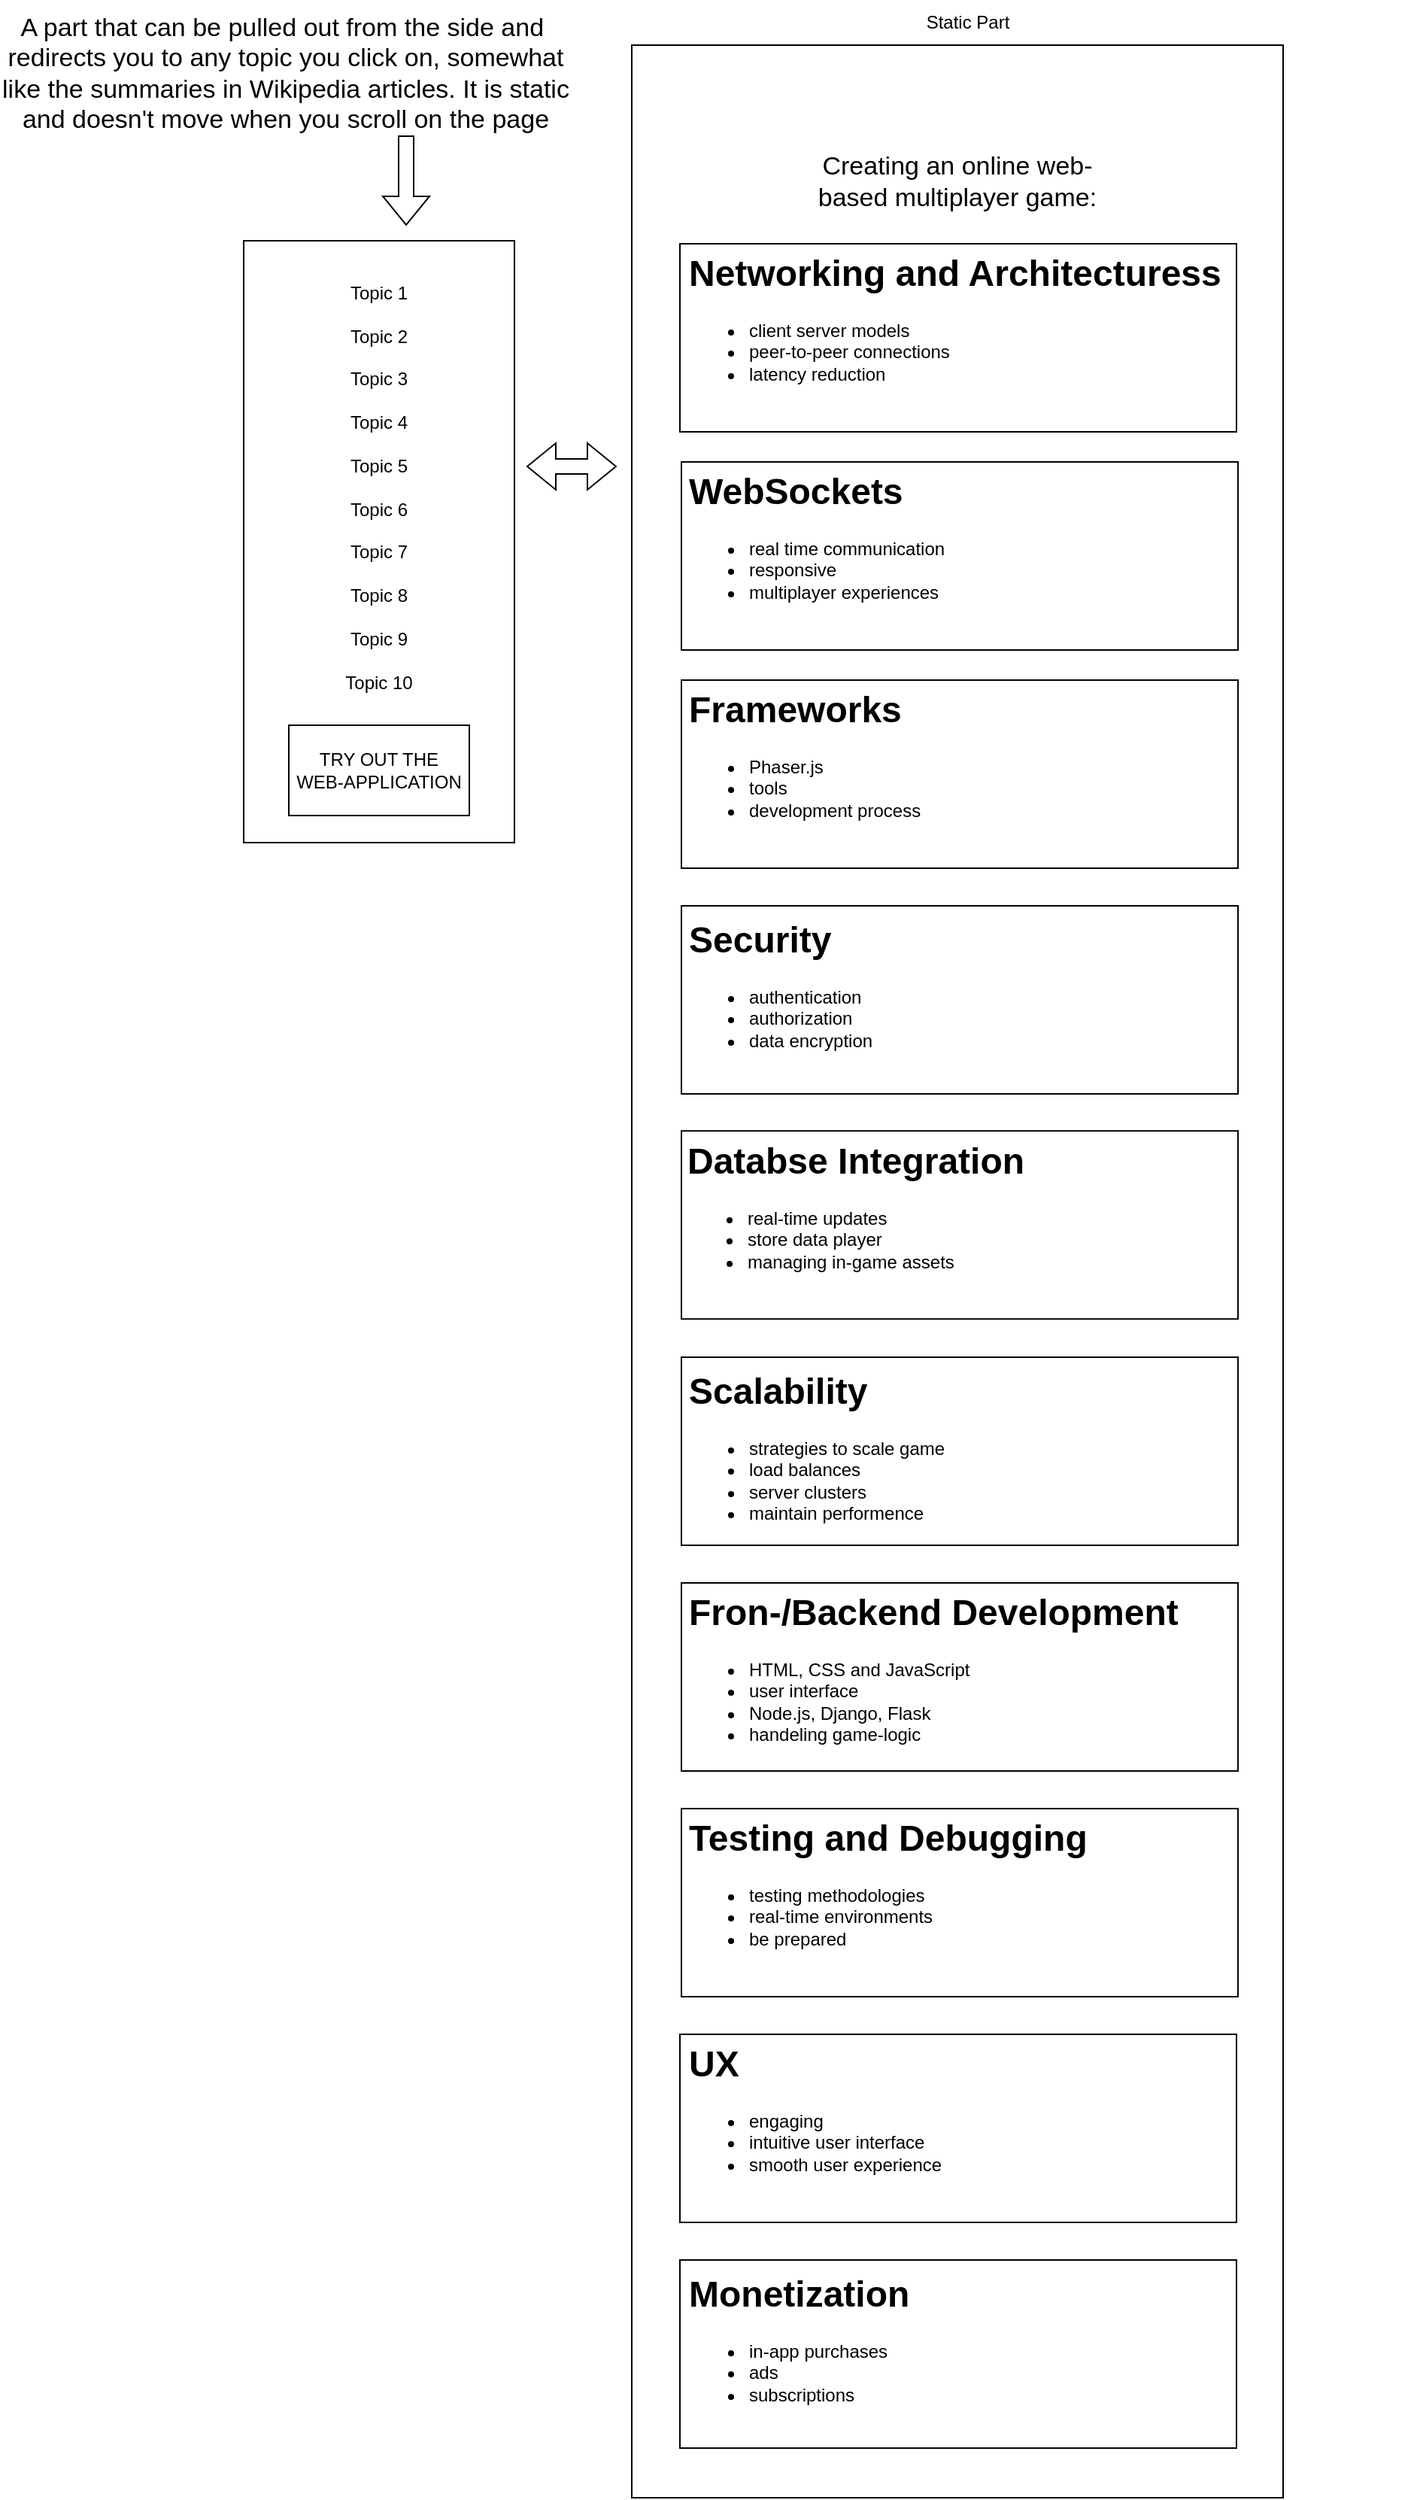 <mxfile version="22.1.16" type="device">
  <diagram name="Seite-1" id="i6jGfShjnSnYsPg9KVX4">
    <mxGraphModel dx="1192" dy="1134" grid="1" gridSize="10" guides="1" tooltips="1" connect="1" arrows="1" fold="1" page="1" pageScale="1" pageWidth="827" pageHeight="1169" math="0" shadow="0">
      <root>
        <mxCell id="0" />
        <mxCell id="1" parent="0" />
        <mxCell id="SXYIJu-yR5kwwIJbwO0r-1" value="" style="rounded=0;whiteSpace=wrap;html=1;" parent="1" vertex="1">
          <mxGeometry x="1490" y="620" width="433" height="1630" as="geometry" />
        </mxCell>
        <mxCell id="SXYIJu-yR5kwwIJbwO0r-2" value="" style="rounded=0;whiteSpace=wrap;html=1;" parent="1" vertex="1">
          <mxGeometry x="1522" y="752" width="370" height="125" as="geometry" />
        </mxCell>
        <mxCell id="SXYIJu-yR5kwwIJbwO0r-3" value="Creating an online web-based multiplayer game:" style="text;html=1;strokeColor=none;fillColor=none;align=center;verticalAlign=middle;whiteSpace=wrap;rounded=0;fontSize=17;" parent="1" vertex="1">
          <mxGeometry x="1611" y="692.5" width="191" height="37.5" as="geometry" />
        </mxCell>
        <mxCell id="SXYIJu-yR5kwwIJbwO0r-4" value="&lt;h1&gt;Networking and Architecturess&lt;/h1&gt;&lt;div&gt;&lt;ul&gt;&lt;li&gt;client server models&lt;/li&gt;&lt;li&gt;peer-to-peer connections&amp;nbsp;&lt;/li&gt;&lt;li&gt;latency reduction&lt;/li&gt;&lt;/ul&gt;&lt;/div&gt;" style="text;html=1;strokeColor=none;fillColor=none;spacing=5;spacingTop=-20;whiteSpace=wrap;overflow=hidden;rounded=0;" parent="1" vertex="1">
          <mxGeometry x="1523" y="752" width="400" height="117.5" as="geometry" />
        </mxCell>
        <mxCell id="SXYIJu-yR5kwwIJbwO0r-5" value="" style="rounded=0;whiteSpace=wrap;html=1;" parent="1" vertex="1">
          <mxGeometry x="1523" y="897" width="370" height="125" as="geometry" />
        </mxCell>
        <mxCell id="SXYIJu-yR5kwwIJbwO0r-6" value="" style="rounded=0;whiteSpace=wrap;html=1;" parent="1" vertex="1">
          <mxGeometry x="1523" y="1042" width="370" height="125" as="geometry" />
        </mxCell>
        <mxCell id="SXYIJu-yR5kwwIJbwO0r-7" value="" style="rounded=0;whiteSpace=wrap;html=1;" parent="1" vertex="1">
          <mxGeometry x="1523" y="1192" width="370" height="125" as="geometry" />
        </mxCell>
        <mxCell id="SXYIJu-yR5kwwIJbwO0r-8" value="" style="rounded=0;whiteSpace=wrap;html=1;" parent="1" vertex="1">
          <mxGeometry x="1523" y="1341.6" width="370" height="125" as="geometry" />
        </mxCell>
        <mxCell id="SXYIJu-yR5kwwIJbwO0r-9" value="" style="rounded=0;whiteSpace=wrap;html=1;" parent="1" vertex="1">
          <mxGeometry x="1523" y="1492" width="370" height="125" as="geometry" />
        </mxCell>
        <mxCell id="SXYIJu-yR5kwwIJbwO0r-10" value="" style="rounded=0;whiteSpace=wrap;html=1;" parent="1" vertex="1">
          <mxGeometry x="1523" y="1642" width="370" height="125" as="geometry" />
        </mxCell>
        <mxCell id="SXYIJu-yR5kwwIJbwO0r-11" value="" style="rounded=0;whiteSpace=wrap;html=1;" parent="1" vertex="1">
          <mxGeometry x="1522" y="1942" width="370" height="125" as="geometry" />
        </mxCell>
        <mxCell id="SXYIJu-yR5kwwIJbwO0r-12" value="" style="rounded=0;whiteSpace=wrap;html=1;" parent="1" vertex="1">
          <mxGeometry x="1523" y="1792" width="370" height="125" as="geometry" />
        </mxCell>
        <mxCell id="SXYIJu-yR5kwwIJbwO0r-13" value="" style="rounded=0;whiteSpace=wrap;html=1;" parent="1" vertex="1">
          <mxGeometry x="1522" y="2092" width="370" height="125" as="geometry" />
        </mxCell>
        <mxCell id="SXYIJu-yR5kwwIJbwO0r-14" value="&lt;h1&gt;WebSockets&lt;/h1&gt;&lt;div&gt;&lt;ul&gt;&lt;li&gt;real time communication&lt;/li&gt;&lt;li&gt;responsive&lt;/li&gt;&lt;li&gt;multiplayer experiences&lt;/li&gt;&lt;/ul&gt;&lt;/div&gt;" style="text;html=1;strokeColor=none;fillColor=none;spacing=5;spacingTop=-20;whiteSpace=wrap;overflow=hidden;rounded=0;" parent="1" vertex="1">
          <mxGeometry x="1523" y="897" width="369" height="120" as="geometry" />
        </mxCell>
        <mxCell id="SXYIJu-yR5kwwIJbwO0r-15" value="&lt;h1&gt;Frameworks&lt;/h1&gt;&lt;div&gt;&lt;ul&gt;&lt;li&gt;Phaser.js&lt;/li&gt;&lt;li&gt;tools&lt;/li&gt;&lt;li&gt;development process&lt;/li&gt;&lt;/ul&gt;&lt;/div&gt;" style="text;html=1;strokeColor=none;fillColor=none;spacing=5;spacingTop=-20;whiteSpace=wrap;overflow=hidden;rounded=0;" parent="1" vertex="1">
          <mxGeometry x="1523" y="1042" width="190" height="120" as="geometry" />
        </mxCell>
        <mxCell id="SXYIJu-yR5kwwIJbwO0r-16" value="&lt;h1&gt;Security&lt;/h1&gt;&lt;div&gt;&lt;ul&gt;&lt;li&gt;authentication&lt;/li&gt;&lt;li&gt;authorization&lt;/li&gt;&lt;li&gt;data encryption&lt;/li&gt;&lt;/ul&gt;&lt;/div&gt;" style="text;html=1;strokeColor=none;fillColor=none;spacing=5;spacingTop=-20;whiteSpace=wrap;overflow=hidden;rounded=0;" parent="1" vertex="1">
          <mxGeometry x="1523" y="1194.5" width="190" height="120" as="geometry" />
        </mxCell>
        <mxCell id="SXYIJu-yR5kwwIJbwO0r-17" value="&lt;h1&gt;Databse Integration&lt;/h1&gt;&lt;div&gt;&lt;ul&gt;&lt;li&gt;real-time updates&lt;/li&gt;&lt;li&gt;store data player&lt;/li&gt;&lt;li&gt;managing in-game assets&lt;/li&gt;&lt;/ul&gt;&lt;/div&gt;" style="text;html=1;strokeColor=none;fillColor=none;spacing=5;spacingTop=-20;whiteSpace=wrap;overflow=hidden;rounded=0;" parent="1" vertex="1">
          <mxGeometry x="1522" y="1341.6" width="330" height="120" as="geometry" />
        </mxCell>
        <mxCell id="SXYIJu-yR5kwwIJbwO0r-18" value="&lt;h1&gt;Scalability&lt;/h1&gt;&lt;div&gt;&lt;ul&gt;&lt;li&gt;strategies to scale game&lt;/li&gt;&lt;li&gt;load balances&lt;/li&gt;&lt;li&gt;server clusters&lt;/li&gt;&lt;li&gt;maintain performence&lt;/li&gt;&lt;/ul&gt;&lt;/div&gt;" style="text;html=1;strokeColor=none;fillColor=none;spacing=5;spacingTop=-20;whiteSpace=wrap;overflow=hidden;rounded=0;" parent="1" vertex="1">
          <mxGeometry x="1523" y="1494.5" width="190" height="120" as="geometry" />
        </mxCell>
        <mxCell id="SXYIJu-yR5kwwIJbwO0r-19" value="&lt;h1&gt;Fron-/Backend Development&lt;/h1&gt;&lt;div&gt;&lt;ul&gt;&lt;li&gt;HTML, CSS and JavaScript&lt;/li&gt;&lt;li&gt;user interface&lt;/li&gt;&lt;li&gt;Node.js, Django, Flask&lt;/li&gt;&lt;li&gt;handeling game-logic&lt;/li&gt;&lt;/ul&gt;&lt;/div&gt;" style="text;html=1;strokeColor=none;fillColor=none;spacing=5;spacingTop=-20;whiteSpace=wrap;overflow=hidden;rounded=0;" parent="1" vertex="1">
          <mxGeometry x="1523" y="1642" width="490" height="110" as="geometry" />
        </mxCell>
        <mxCell id="SXYIJu-yR5kwwIJbwO0r-20" value="&lt;h1&gt;Testing and Debugging&lt;/h1&gt;&lt;div&gt;&lt;ul&gt;&lt;li&gt;&lt;span style=&quot;background-color: initial;&quot;&gt;testing methodologies&lt;/span&gt;&lt;br&gt;&lt;/li&gt;&lt;li&gt;&lt;span style=&quot;background-color: initial;&quot;&gt;real-time environments&lt;/span&gt;&lt;/li&gt;&lt;li&gt;be prepared&lt;/li&gt;&lt;/ul&gt;&lt;/div&gt;" style="text;html=1;strokeColor=none;fillColor=none;spacing=5;spacingTop=-20;whiteSpace=wrap;overflow=hidden;rounded=0;" parent="1" vertex="1">
          <mxGeometry x="1523" y="1792" width="380" height="120" as="geometry" />
        </mxCell>
        <mxCell id="SXYIJu-yR5kwwIJbwO0r-21" value="&lt;h1&gt;UX&lt;/h1&gt;&lt;div&gt;&lt;ul&gt;&lt;li&gt;engaging&lt;/li&gt;&lt;li&gt;intuitive user interface&lt;/li&gt;&lt;li&gt;smooth user experience&lt;/li&gt;&lt;/ul&gt;&lt;/div&gt;" style="text;html=1;strokeColor=none;fillColor=none;spacing=5;spacingTop=-20;whiteSpace=wrap;overflow=hidden;rounded=0;" parent="1" vertex="1">
          <mxGeometry x="1523" y="1942" width="190" height="120" as="geometry" />
        </mxCell>
        <mxCell id="SXYIJu-yR5kwwIJbwO0r-22" value="&lt;h1&gt;Monetization&lt;/h1&gt;&lt;div&gt;&lt;ul&gt;&lt;li&gt;in-app purchases&lt;/li&gt;&lt;li&gt;ads&lt;/li&gt;&lt;li&gt;subscriptions&lt;/li&gt;&lt;/ul&gt;&lt;/div&gt;" style="text;html=1;strokeColor=none;fillColor=none;spacing=5;spacingTop=-20;whiteSpace=wrap;overflow=hidden;rounded=0;" parent="1" vertex="1">
          <mxGeometry x="1523" y="2094.5" width="190" height="120" as="geometry" />
        </mxCell>
        <mxCell id="SXYIJu-yR5kwwIJbwO0r-23" value="Static Part" style="text;html=1;align=center;verticalAlign=middle;resizable=0;points=[];autosize=1;strokeColor=none;fillColor=none;" parent="1" vertex="1">
          <mxGeometry x="1673" y="590" width="80" height="30" as="geometry" />
        </mxCell>
        <mxCell id="Iuij0QSFqaWvCUaWRX4Z-2" value="" style="rounded=0;whiteSpace=wrap;html=1;" parent="1" vertex="1">
          <mxGeometry x="1232" y="750" width="180" height="400" as="geometry" />
        </mxCell>
        <mxCell id="Iuij0QSFqaWvCUaWRX4Z-5" value="A part that can be pulled out from the side and&amp;nbsp; redirects you to any topic you click on, somewhat like the summaries in Wikipedia articles. It is static and doesn&#39;t move when you scroll on the page" style="text;html=1;strokeColor=none;fillColor=none;align=center;verticalAlign=middle;whiteSpace=wrap;rounded=0;fontSize=17;" parent="1" vertex="1">
          <mxGeometry x="1070" y="620" width="380" height="37.5" as="geometry" />
        </mxCell>
        <mxCell id="Iuij0QSFqaWvCUaWRX4Z-6" value="" style="shape=flexArrow;endArrow=classic;html=1;rounded=0;" parent="1" edge="1">
          <mxGeometry width="50" height="50" relative="1" as="geometry">
            <mxPoint x="1340" y="680" as="sourcePoint" />
            <mxPoint x="1340" y="740" as="targetPoint" />
          </mxGeometry>
        </mxCell>
        <mxCell id="Iuij0QSFqaWvCUaWRX4Z-8" value="Topic 1&lt;br&gt;&lt;br&gt;Topic 2&lt;br&gt;&lt;br&gt;Topic 3&lt;br&gt;&lt;br&gt;Topic 4&lt;br&gt;&lt;br&gt;Topic 5&lt;br&gt;&lt;br&gt;Topic 6&lt;br&gt;&lt;br&gt;Topic 7&lt;br&gt;&lt;br&gt;Topic 8&lt;br&gt;&lt;br&gt;Topic 9&lt;br&gt;&lt;br&gt;Topic 10" style="text;html=1;strokeColor=none;fillColor=none;align=center;verticalAlign=middle;whiteSpace=wrap;rounded=0;" parent="1" vertex="1">
          <mxGeometry x="1272" y="848" width="100" height="131" as="geometry" />
        </mxCell>
        <mxCell id="Iuij0QSFqaWvCUaWRX4Z-12" value="" style="rounded=0;whiteSpace=wrap;html=1;" parent="1" vertex="1">
          <mxGeometry x="1262" y="1072" width="120" height="60" as="geometry" />
        </mxCell>
        <mxCell id="Iuij0QSFqaWvCUaWRX4Z-13" value="TRY OUT THE &lt;br&gt;WEB-APPLICATION" style="text;html=1;strokeColor=none;fillColor=none;align=center;verticalAlign=middle;whiteSpace=wrap;rounded=0;" parent="1" vertex="1">
          <mxGeometry x="1262" y="1087" width="120" height="30" as="geometry" />
        </mxCell>
        <mxCell id="Iuij0QSFqaWvCUaWRX4Z-14" value="" style="shape=flexArrow;endArrow=classic;startArrow=classic;html=1;rounded=0;" parent="1" edge="1">
          <mxGeometry width="100" height="100" relative="1" as="geometry">
            <mxPoint x="1420" y="900" as="sourcePoint" />
            <mxPoint x="1480" y="900" as="targetPoint" />
          </mxGeometry>
        </mxCell>
      </root>
    </mxGraphModel>
  </diagram>
</mxfile>

